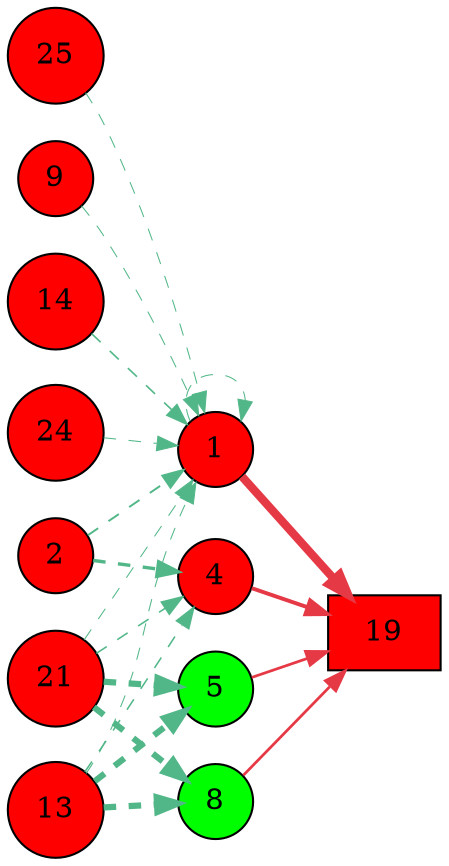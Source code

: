 digraph G{
rankdir=LR;
1 [style=filled, shape=circle, fillcolor="#fe0000", label="1"];
2 [style=filled, shape=circle, fillcolor="#fe0000", label="2"];
4 [style=filled, shape=circle, fillcolor="#fe0000", label="4"];
5 [style=filled, shape=circle, fillcolor="#00fe00", label="5"];
8 [style=filled, shape=circle, fillcolor="#00fe00", label="8"];
9 [style=filled, shape=circle, fillcolor="#fe0000", label="9"];
13 [style=filled, shape=circle, fillcolor="#fe0000", label="13"];
14 [style=filled, shape=circle, fillcolor="#fe0000", label="14"];
19 [style=filled, shape=box, fillcolor="#fe0000", label="19"];
21 [style=filled, shape=circle, fillcolor="#fe0000", label="21"];
24 [style=filled, shape=circle, fillcolor="#fe0000", label="24"];
25 [style=filled, shape=circle, fillcolor="#fe0000", label="25"];
1 -> 19 [color="#e63946",penwidth=4.00];
4 -> 19 [color="#e63946",penwidth=1.89];
5 -> 19 [color="#e63946",penwidth=1.32];
8 -> 19 [color="#e63946",penwidth=1.32];
13 -> 8 [color="#52b788",style=dashed,penwidth=3.00];
21 -> 8 [color="#52b788",style=dashed,penwidth=3.00];
2 -> 1 [color="#52b788",style=dashed,penwidth=0.94];
14 -> 1 [color="#52b788",style=dashed,penwidth=0.78];
13 -> 1 [color="#52b788",style=dashed,penwidth=0.50];
21 -> 1 [color="#52b788",style=dashed,penwidth=0.50];
1 -> 1 [color="#52b788",style=dashed,penwidth=0.50];
25 -> 1 [color="#52b788",style=dashed,penwidth=0.50];
24 -> 1 [color="#52b788",style=dashed,penwidth=0.50];
9 -> 1 [color="#52b788",style=dashed,penwidth=0.50];
2 -> 4 [color="#52b788",style=dashed,penwidth=1.64];
13 -> 4 [color="#52b788",style=dashed,penwidth=0.75];
21 -> 4 [color="#52b788",style=dashed,penwidth=0.75];
13 -> 5 [color="#52b788",style=dashed,penwidth=3.00];
21 -> 5 [color="#52b788",style=dashed,penwidth=3.00];
}